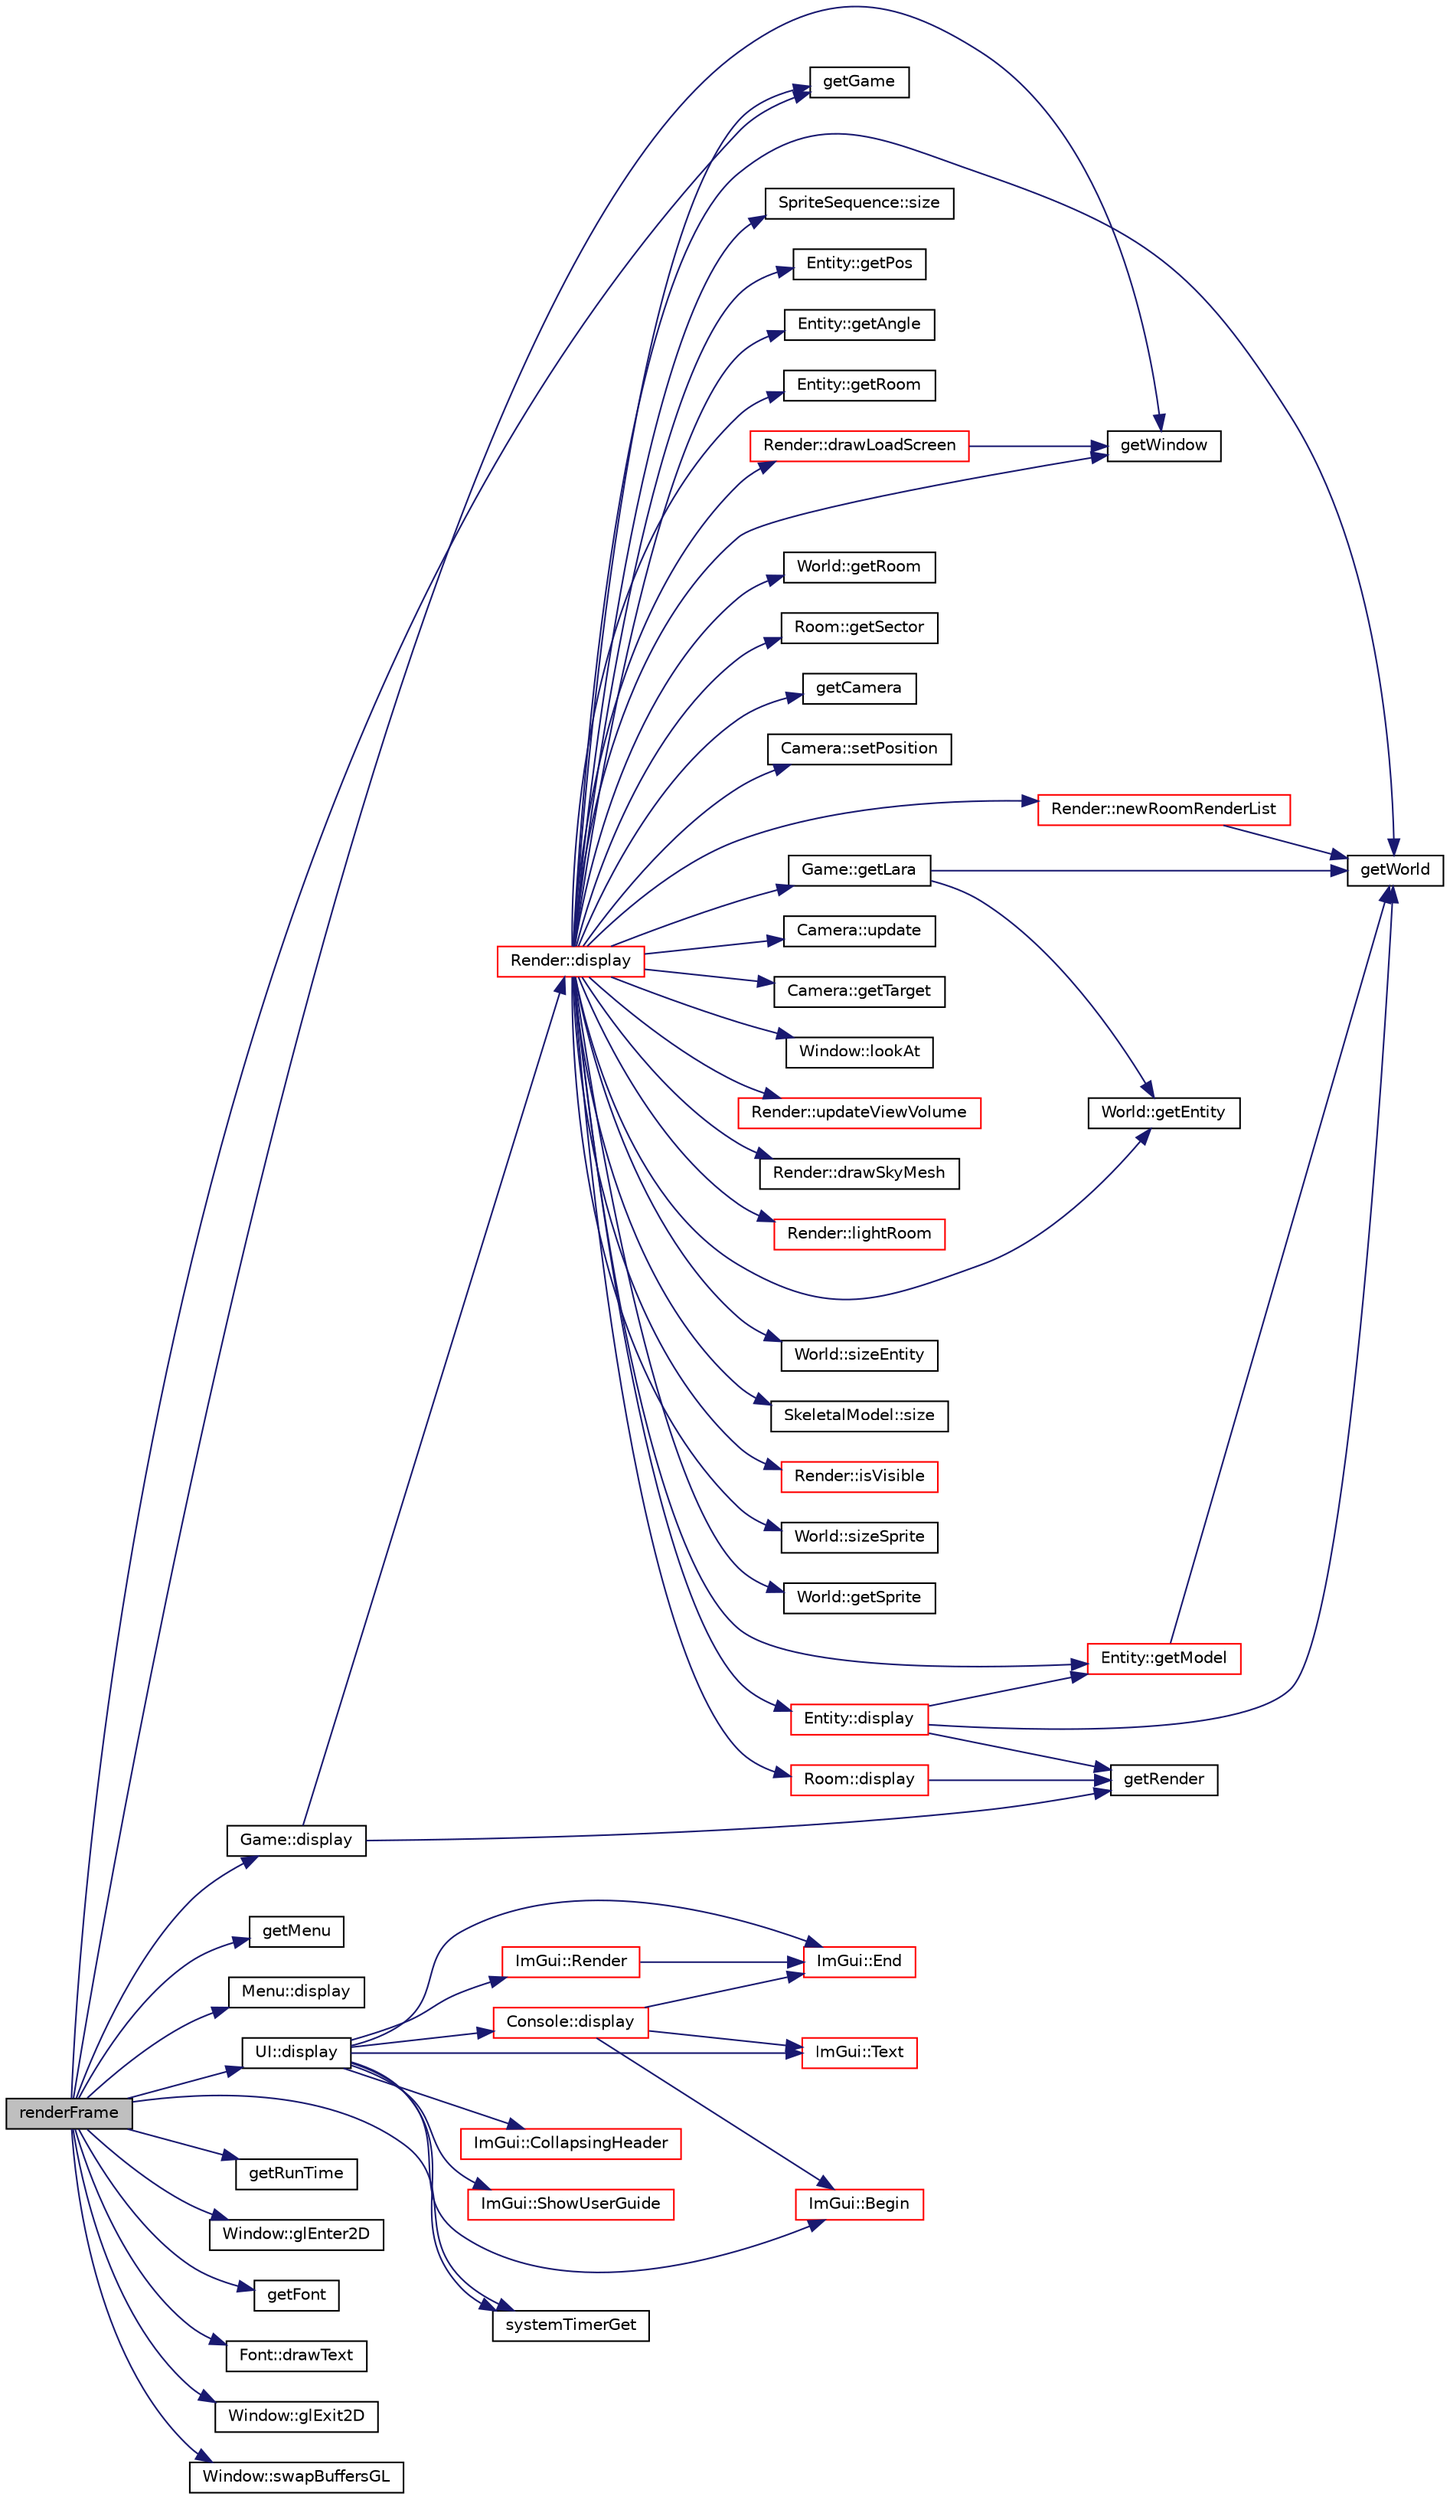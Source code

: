 digraph "renderFrame"
{
 // INTERACTIVE_SVG=YES
  edge [fontname="Helvetica",fontsize="10",labelfontname="Helvetica",labelfontsize="10"];
  node [fontname="Helvetica",fontsize="10",shape=record];
  rankdir="LR";
  Node1 [label="renderFrame",height=0.2,width=0.4,color="black", fillcolor="grey75", style="filled" fontcolor="black"];
  Node1 -> Node2 [color="midnightblue",fontsize="10",style="solid",fontname="Helvetica"];
  Node2 [label="getGame",height=0.2,width=0.4,color="black", fillcolor="white", style="filled",URL="$_game_8h.html#a37da78d5bcf85296a978f23c73c49320"];
  Node1 -> Node3 [color="midnightblue",fontsize="10",style="solid",fontname="Helvetica"];
  Node3 [label="Game::display",height=0.2,width=0.4,color="black", fillcolor="white", style="filled",URL="$class_game.html#a4d0223a84926cbabea95ed7e0392690a"];
  Node3 -> Node4 [color="midnightblue",fontsize="10",style="solid",fontname="Helvetica"];
  Node4 [label="getRender",height=0.2,width=0.4,color="black", fillcolor="white", style="filled",URL="$_render_8h.html#a812cfcbdabb65847ea87dfed9fafc69d"];
  Node3 -> Node5 [color="midnightblue",fontsize="10",style="solid",fontname="Helvetica"];
  Node5 [label="Render::display",height=0.2,width=0.4,color="red", fillcolor="white", style="filled",URL="$class_render.html#ab7facb0873c6f266b8849c5ce6f223da",tooltip="Renders a single game frame. "];
  Node5 -> Node6 [color="midnightblue",fontsize="10",style="solid",fontname="Helvetica"];
  Node6 [label="Render::drawLoadScreen",height=0.2,width=0.4,color="red", fillcolor="white", style="filled",URL="$class_render.html#a5e58116021c447832f6434bc81030442"];
  Node6 -> Node7 [color="midnightblue",fontsize="10",style="solid",fontname="Helvetica"];
  Node7 [label="getWindow",height=0.2,width=0.4,color="black", fillcolor="white", style="filled",URL="$_window_8h.html#a569be9f3eab26d2ba994a32b75dc9896"];
  Node5 -> Node2 [color="midnightblue",fontsize="10",style="solid",fontname="Helvetica"];
  Node5 -> Node8 [color="midnightblue",fontsize="10",style="solid",fontname="Helvetica"];
  Node8 [label="Game::getLara",height=0.2,width=0.4,color="black", fillcolor="white", style="filled",URL="$class_game.html#aacc7cc1f43287635ec6d6fa4ae9a2141"];
  Node8 -> Node9 [color="midnightblue",fontsize="10",style="solid",fontname="Helvetica"];
  Node9 [label="getWorld",height=0.2,width=0.4,color="black", fillcolor="white", style="filled",URL="$_world_8h.html#abea1a794341f4259c16d914064e97528"];
  Node8 -> Node10 [color="midnightblue",fontsize="10",style="solid",fontname="Helvetica"];
  Node10 [label="World::getEntity",height=0.2,width=0.4,color="black", fillcolor="white", style="filled",URL="$class_world.html#a5c068559cbe874b0cf7204d89b4f0200"];
  Node5 -> Node11 [color="midnightblue",fontsize="10",style="solid",fontname="Helvetica"];
  Node11 [label="Entity::getPos",height=0.2,width=0.4,color="black", fillcolor="white", style="filled",URL="$class_entity.html#a8da00ec1fcd3c0fce18cd7d0fb306be1"];
  Node5 -> Node12 [color="midnightblue",fontsize="10",style="solid",fontname="Helvetica"];
  Node12 [label="Entity::getAngle",height=0.2,width=0.4,color="black", fillcolor="white", style="filled",URL="$class_entity.html#af3cb0505b45532d3c2cffa08c025a670"];
  Node5 -> Node13 [color="midnightblue",fontsize="10",style="solid",fontname="Helvetica"];
  Node13 [label="Entity::getRoom",height=0.2,width=0.4,color="black", fillcolor="white", style="filled",URL="$class_entity.html#a6e6a970f0c666a39f83b8530b618f734"];
  Node5 -> Node9 [color="midnightblue",fontsize="10",style="solid",fontname="Helvetica"];
  Node5 -> Node14 [color="midnightblue",fontsize="10",style="solid",fontname="Helvetica"];
  Node14 [label="World::getRoom",height=0.2,width=0.4,color="black", fillcolor="white", style="filled",URL="$class_world.html#a38da421cfbc390bd2d5bdb82cfaf8b02"];
  Node5 -> Node15 [color="midnightblue",fontsize="10",style="solid",fontname="Helvetica"];
  Node15 [label="Room::getSector",height=0.2,width=0.4,color="black", fillcolor="white", style="filled",URL="$class_room.html#ad204aa1478d82f6fc149c2eeacd2a056"];
  Node5 -> Node16 [color="midnightblue",fontsize="10",style="solid",fontname="Helvetica"];
  Node16 [label="getCamera",height=0.2,width=0.4,color="black", fillcolor="white", style="filled",URL="$_camera_8h.html#af662de0d8cf096f2986eac6a4290cc23"];
  Node5 -> Node17 [color="midnightblue",fontsize="10",style="solid",fontname="Helvetica"];
  Node17 [label="Camera::setPosition",height=0.2,width=0.4,color="black", fillcolor="white", style="filled",URL="$class_camera.html#a49801832d30d568f9a8e218e7fd91805",tooltip="Set current position. "];
  Node5 -> Node18 [color="midnightblue",fontsize="10",style="solid",fontname="Helvetica"];
  Node18 [label="Camera::update",height=0.2,width=0.4,color="black", fillcolor="white", style="filled",URL="$class_camera.html#a42cda7239981a5618660d04bd5893556",tooltip="Updates view target. "];
  Node5 -> Node19 [color="midnightblue",fontsize="10",style="solid",fontname="Helvetica"];
  Node19 [label="Camera::getTarget",height=0.2,width=0.4,color="black", fillcolor="white", style="filled",URL="$class_camera.html#af0785fd1c50f5e7fae337ba2fa81f311",tooltip="Get the target currently looked at. "];
  Node5 -> Node7 [color="midnightblue",fontsize="10",style="solid",fontname="Helvetica"];
  Node5 -> Node20 [color="midnightblue",fontsize="10",style="solid",fontname="Helvetica"];
  Node20 [label="Window::lookAt",height=0.2,width=0.4,color="black", fillcolor="white", style="filled",URL="$class_window.html#a7f34ed7243d1dce248a3781e43d18d81"];
  Node5 -> Node21 [color="midnightblue",fontsize="10",style="solid",fontname="Helvetica"];
  Node21 [label="Render::updateViewVolume",height=0.2,width=0.4,color="red", fillcolor="white", style="filled",URL="$class_render.html#a3cee96657b2d590cc392c7b4f48d96c4",tooltip="Updates View Volume. Call once per render frame. "];
  Node5 -> Node22 [color="midnightblue",fontsize="10",style="solid",fontname="Helvetica"];
  Node22 [label="Render::drawSkyMesh",height=0.2,width=0.4,color="black", fillcolor="white", style="filled",URL="$class_render.html#adfa399c2fd290283eae9ddf2c9c4e8f1",tooltip="Renders Sky domes/boxes/etc by scaling factor. "];
  Node5 -> Node23 [color="midnightblue",fontsize="10",style="solid",fontname="Helvetica"];
  Node23 [label="Render::newRoomRenderList",height=0.2,width=0.4,color="red", fillcolor="white", style="filled",URL="$class_render.html#a6e22a8cff8ef993db48cc79ed602ac5e",tooltip="Build a visible room list starting at index. "];
  Node23 -> Node9 [color="midnightblue",fontsize="10",style="solid",fontname="Helvetica"];
  Node5 -> Node24 [color="midnightblue",fontsize="10",style="solid",fontname="Helvetica"];
  Node24 [label="Render::lightRoom",height=0.2,width=0.4,color="red", fillcolor="white", style="filled",URL="$class_render.html#a2f8f433ee8b4cd2542346b27e6f21410"];
  Node5 -> Node25 [color="midnightblue",fontsize="10",style="solid",fontname="Helvetica"];
  Node25 [label="Room::display",height=0.2,width=0.4,color="red", fillcolor="white", style="filled",URL="$class_room.html#a2f8bed39ed97ae1b24c46eacbc0a0e18"];
  Node25 -> Node4 [color="midnightblue",fontsize="10",style="solid",fontname="Helvetica"];
  Node5 -> Node26 [color="midnightblue",fontsize="10",style="solid",fontname="Helvetica"];
  Node26 [label="World::sizeEntity",height=0.2,width=0.4,color="black", fillcolor="white", style="filled",URL="$class_world.html#a713b75527ffc2fb00fa94ccb38a6aa96"];
  Node5 -> Node10 [color="midnightblue",fontsize="10",style="solid",fontname="Helvetica"];
  Node5 -> Node27 [color="midnightblue",fontsize="10",style="solid",fontname="Helvetica"];
  Node27 [label="Entity::getModel",height=0.2,width=0.4,color="red", fillcolor="white", style="filled",URL="$class_entity.html#a4f0fb8f41be916d47a789360c127c14a"];
  Node27 -> Node9 [color="midnightblue",fontsize="10",style="solid",fontname="Helvetica"];
  Node5 -> Node28 [color="midnightblue",fontsize="10",style="solid",fontname="Helvetica"];
  Node28 [label="SkeletalModel::size",height=0.2,width=0.4,color="black", fillcolor="white", style="filled",URL="$class_skeletal_model.html#a39029f7a5a754fa264411fe08b7a1022"];
  Node5 -> Node29 [color="midnightblue",fontsize="10",style="solid",fontname="Helvetica"];
  Node29 [label="Render::isVisible",height=0.2,width=0.4,color="red", fillcolor="white", style="filled",URL="$class_render.html#a919ec5d8670e0436091d05c44f876f15",tooltip="Check if a point is in the View Volume. "];
  Node5 -> Node30 [color="midnightblue",fontsize="10",style="solid",fontname="Helvetica"];
  Node30 [label="Entity::display",height=0.2,width=0.4,color="red", fillcolor="white", style="filled",URL="$class_entity.html#a36778fdc35950fa30483e89fa64ab4d7"];
  Node30 -> Node9 [color="midnightblue",fontsize="10",style="solid",fontname="Helvetica"];
  Node30 -> Node4 [color="midnightblue",fontsize="10",style="solid",fontname="Helvetica"];
  Node30 -> Node27 [color="midnightblue",fontsize="10",style="solid",fontname="Helvetica"];
  Node5 -> Node31 [color="midnightblue",fontsize="10",style="solid",fontname="Helvetica"];
  Node31 [label="World::sizeSprite",height=0.2,width=0.4,color="black", fillcolor="white", style="filled",URL="$class_world.html#afb5cf0f856e2bf2faf1d4c3f3d9040b3"];
  Node5 -> Node32 [color="midnightblue",fontsize="10",style="solid",fontname="Helvetica"];
  Node32 [label="World::getSprite",height=0.2,width=0.4,color="black", fillcolor="white", style="filled",URL="$class_world.html#a2a26be8fca975f1327b9027ebf8e5001"];
  Node5 -> Node33 [color="midnightblue",fontsize="10",style="solid",fontname="Helvetica"];
  Node33 [label="SpriteSequence::size",height=0.2,width=0.4,color="black", fillcolor="white", style="filled",URL="$class_sprite_sequence.html#aa633dba26d299fd4a0c03d73a77fedf9"];
  Node1 -> Node34 [color="midnightblue",fontsize="10",style="solid",fontname="Helvetica"];
  Node34 [label="getMenu",height=0.2,width=0.4,color="black", fillcolor="white", style="filled",URL="$_menu_8h.html#abd434c2e522fed4cc4cd1e4064caf45b"];
  Node1 -> Node35 [color="midnightblue",fontsize="10",style="solid",fontname="Helvetica"];
  Node35 [label="Menu::display",height=0.2,width=0.4,color="black", fillcolor="white", style="filled",URL="$class_menu.html#a94b92b5dc7993422a01de6f37848551e"];
  Node1 -> Node36 [color="midnightblue",fontsize="10",style="solid",fontname="Helvetica"];
  Node36 [label="UI::display",height=0.2,width=0.4,color="black", fillcolor="white", style="filled",URL="$class_u_i.html#a12b9189214f668a640c39f27725e0f85"];
  Node36 -> Node37 [color="midnightblue",fontsize="10",style="solid",fontname="Helvetica"];
  Node37 [label="Console::display",height=0.2,width=0.4,color="red", fillcolor="white", style="filled",URL="$class_console.html#aa392bbf2aeecd5e86a4e624bcf9b087a"];
  Node37 -> Node38 [color="midnightblue",fontsize="10",style="solid",fontname="Helvetica"];
  Node38 [label="ImGui::Begin",height=0.2,width=0.4,color="red", fillcolor="white", style="filled",URL="$namespace_im_gui.html#a78d13fe32b1b05dc251d1b1cfdf9efb4"];
  Node37 -> Node39 [color="midnightblue",fontsize="10",style="solid",fontname="Helvetica"];
  Node39 [label="ImGui::Text",height=0.2,width=0.4,color="red", fillcolor="white", style="filled",URL="$namespace_im_gui.html#a67d6ffc227038ddb8670513d85eb53fd"];
  Node37 -> Node40 [color="midnightblue",fontsize="10",style="solid",fontname="Helvetica"];
  Node40 [label="ImGui::End",height=0.2,width=0.4,color="red", fillcolor="white", style="filled",URL="$namespace_im_gui.html#a5479d93794a004c67ceb6d13f37c8254"];
  Node36 -> Node38 [color="midnightblue",fontsize="10",style="solid",fontname="Helvetica"];
  Node36 -> Node41 [color="midnightblue",fontsize="10",style="solid",fontname="Helvetica"];
  Node41 [label="ImGui::CollapsingHeader",height=0.2,width=0.4,color="red", fillcolor="white", style="filled",URL="$namespace_im_gui.html#a2ebfb1b6643260cef2a2cdd51691e7ed"];
  Node36 -> Node39 [color="midnightblue",fontsize="10",style="solid",fontname="Helvetica"];
  Node36 -> Node42 [color="midnightblue",fontsize="10",style="solid",fontname="Helvetica"];
  Node42 [label="systemTimerGet",height=0.2,width=0.4,color="black", fillcolor="white", style="filled",URL="$time_8h.html#a15c730eb70c62952fab33f8e04dca3c0",tooltip="Read the system timer. "];
  Node36 -> Node43 [color="midnightblue",fontsize="10",style="solid",fontname="Helvetica"];
  Node43 [label="ImGui::ShowUserGuide",height=0.2,width=0.4,color="red", fillcolor="white", style="filled",URL="$namespace_im_gui.html#ad6f4919bc9aa806ca8d2c1d6e2bfb051"];
  Node36 -> Node40 [color="midnightblue",fontsize="10",style="solid",fontname="Helvetica"];
  Node36 -> Node44 [color="midnightblue",fontsize="10",style="solid",fontname="Helvetica"];
  Node44 [label="ImGui::Render",height=0.2,width=0.4,color="red", fillcolor="white", style="filled",URL="$namespace_im_gui.html#ab51a164f547317c16c441f1599e3946d"];
  Node44 -> Node40 [color="midnightblue",fontsize="10",style="solid",fontname="Helvetica"];
  Node1 -> Node45 [color="midnightblue",fontsize="10",style="solid",fontname="Helvetica"];
  Node45 [label="getRunTime",height=0.2,width=0.4,color="black", fillcolor="white", style="filled",URL="$_run_time_8h.html#a5725e2249d7e2af1a5c46bbd31084a85"];
  Node1 -> Node7 [color="midnightblue",fontsize="10",style="solid",fontname="Helvetica"];
  Node1 -> Node46 [color="midnightblue",fontsize="10",style="solid",fontname="Helvetica"];
  Node46 [label="Window::glEnter2D",height=0.2,width=0.4,color="black", fillcolor="white", style="filled",URL="$class_window.html#a21e2c2c52367bcb4c6293e3573c88b9a"];
  Node1 -> Node47 [color="midnightblue",fontsize="10",style="solid",fontname="Helvetica"];
  Node47 [label="getFont",height=0.2,width=0.4,color="black", fillcolor="white", style="filled",URL="$_font_8h.html#a0a454a703a010af4deca862b713ecc62"];
  Node1 -> Node48 [color="midnightblue",fontsize="10",style="solid",fontname="Helvetica"];
  Node48 [label="Font::drawText",height=0.2,width=0.4,color="black", fillcolor="white", style="filled",URL="$class_font.html#a8e77391538a5915cdb1c14d1c78c11c7"];
  Node1 -> Node49 [color="midnightblue",fontsize="10",style="solid",fontname="Helvetica"];
  Node49 [label="Window::glExit2D",height=0.2,width=0.4,color="black", fillcolor="white", style="filled",URL="$class_window.html#a6c5982c43fc9d8d36e092965ac8cf940"];
  Node1 -> Node50 [color="midnightblue",fontsize="10",style="solid",fontname="Helvetica"];
  Node50 [label="Window::swapBuffersGL",height=0.2,width=0.4,color="black", fillcolor="white", style="filled",URL="$class_window.html#ac988f1921a2452a32fb4c7e0c7806277"];
  Node1 -> Node42 [color="midnightblue",fontsize="10",style="solid",fontname="Helvetica"];
}
